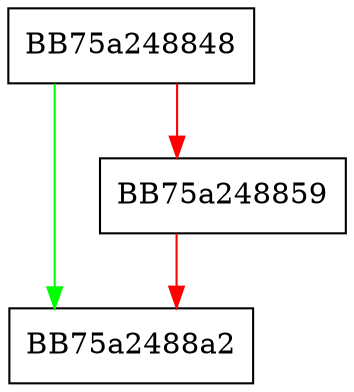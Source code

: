 digraph _Tidy {
  node [shape="box"];
  graph [splines=ortho];
  BB75a248848 -> BB75a2488a2 [color="green"];
  BB75a248848 -> BB75a248859 [color="red"];
  BB75a248859 -> BB75a2488a2 [color="red"];
}